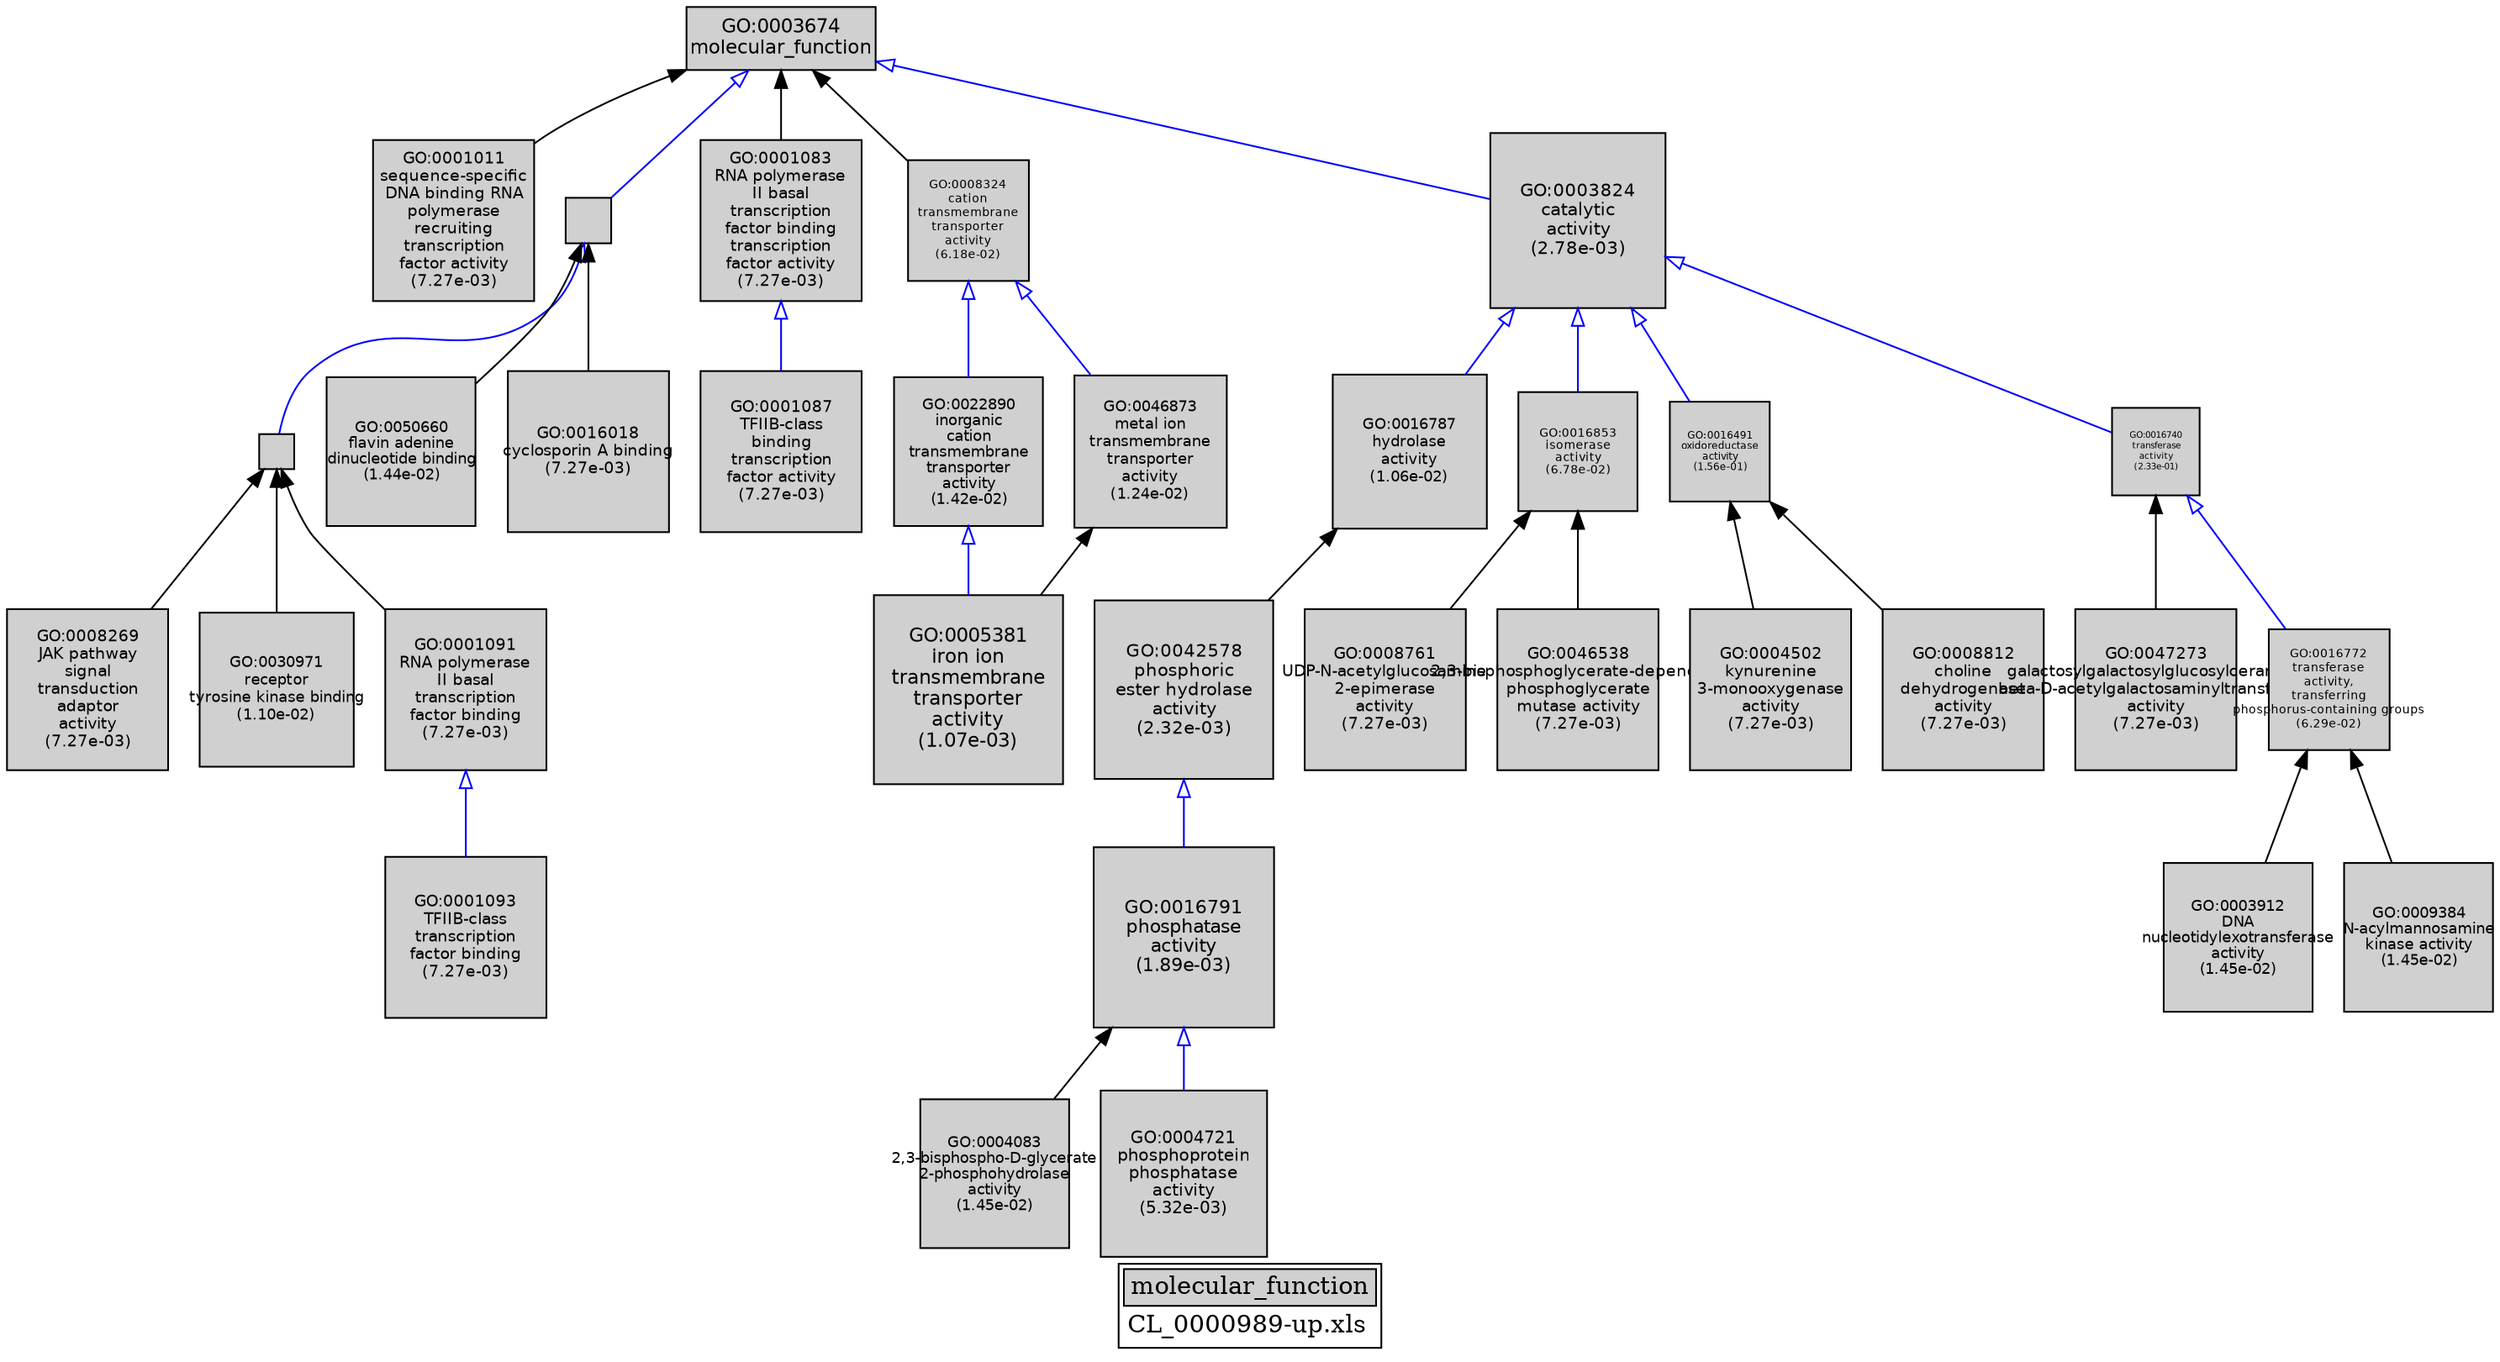 digraph "molecular_function" {
graph [ bgcolor = "#FFFFFF", label = <<TABLE COLOR="black" BGCOLOR="white"><TR><TD COLSPAN="2" BGCOLOR="#D0D0D0"><FONT COLOR="black">molecular_function</FONT></TD></TR><TR><TD BORDER="0">CL_0000989-up.xls</TD></TR></TABLE>> ];
node [ fontname = "Helvetica" ];

subgraph "nodes" {

node [ style = "filled", fixedsize = "true", width = 1, shape = "box", fontsize = 9, fillcolor = "#D0D0D0", fontcolor = "black", color = "black" ];

"GO:0022890" [ URL = "#GO:0022890", label = <<TABLE BORDER="0"><TR><TD>GO:0022890<BR/>inorganic<BR/>cation<BR/>transmembrane<BR/>transporter<BR/>activity<BR/>(1.42e-02)</TD></TR></TABLE>>, width = 1.1850086286, shape = "box", fontsize = 8.5320621259, height = 1.1850086286 ];
"GO:0008761" [ URL = "#GO:0008761", label = <<TABLE BORDER="0"><TR><TD>GO:0008761<BR/>UDP-N-acetylglucosamine<BR/>2-epimerase<BR/>activity<BR/>(7.27e-03)</TD></TR></TABLE>>, width = 1.27411726315, shape = "box", fontsize = 9.17364429467, height = 1.27411726315 ];
"GO:0005515" [ URL = "#GO:0005515", label = "", width = 0.280081177005, shape = "box", height = 0.280081177005 ];
"GO:0003674" [ URL = "#GO:0003674", label = <<TABLE BORDER="0"><TR><TD>GO:0003674<BR/>molecular_function</TD></TR></TABLE>>, width = 1.5, shape = "box", fontsize = 10.8 ];
"GO:0016787" [ URL = "#GO:0016787", label = <<TABLE BORDER="0"><TR><TD>GO:0016787<BR/>hydrolase<BR/>activity<BR/>(1.06e-02)</TD></TR></TABLE>>, width = 1.22413218286, shape = "box", fontsize = 8.8137517166, height = 1.22413218286 ];
"GO:0016853" [ URL = "#GO:0016853", label = <<TABLE BORDER="0"><TR><TD>GO:0016853<BR/>isomerase<BR/>activity<BR/>(6.78e-02)</TD></TR></TABLE>>, width = 0.944383657739, shape = "box", fontsize = 6.79956233572, height = 0.944383657739 ];
"GO:0003912" [ URL = "#GO:0003912", label = <<TABLE BORDER="0"><TR><TD>GO:0003912<BR/>DNA<BR/>nucleotidylexotransferase<BR/>activity<BR/>(1.45e-02)</TD></TR></TABLE>>, width = 1.1821299797, shape = "box", fontsize = 8.51133585381, height = 1.1821299797 ];
"GO:0001011" [ URL = "#GO:0001011", label = <<TABLE BORDER="0"><TR><TD>GO:0001011<BR/>sequence-specific<BR/>DNA binding RNA<BR/>polymerase<BR/>recruiting<BR/>transcription<BR/>factor activity<BR/>(7.27e-03)</TD></TR></TABLE>>, width = 1.27411726315, shape = "box", fontsize = 9.17364429467, height = 1.27411726315 ];
"GO:0050660" [ URL = "#GO:0050660", label = <<TABLE BORDER="0"><TR><TD>GO:0050660<BR/>flavin adenine<BR/>dinucleotide binding<BR/>(1.44e-02)</TD></TR></TABLE>>, width = 1.18312807278, shape = "box", fontsize = 8.518522124, height = 1.18312807278 ];
"GO:0005488" [ URL = "#GO:0005488", label = "", width = 0.356475350318, shape = "box", height = 0.356475350318 ];
"GO:0016491" [ URL = "#GO:0016491", label = <<TABLE BORDER="0"><TR><TD>GO:0016491<BR/>oxidoreductase<BR/>activity<BR/>(1.56e-01)</TD></TR></TABLE>>, width = 0.786929772329, shape = "box", fontsize = 5.66589436077, height = 0.786929772329 ];
"GO:0001083" [ URL = "#GO:0001083", label = <<TABLE BORDER="0"><TR><TD>GO:0001083<BR/>RNA polymerase<BR/>II basal<BR/>transcription<BR/>factor binding<BR/>transcription<BR/>factor activity<BR/>(7.27e-03)</TD></TR></TABLE>>, width = 1.27411726315, shape = "box", fontsize = 9.17364429467, height = 1.27411726315 ];
"GO:0009384" [ URL = "#GO:0009384", label = <<TABLE BORDER="0"><TR><TD>GO:0009384<BR/>N-acylmannosamine<BR/>kinase activity<BR/>(1.45e-02)</TD></TR></TABLE>>, width = 1.1821299797, shape = "box", fontsize = 8.51133585381, height = 1.1821299797 ];
"GO:0004083" [ URL = "#GO:0004083", label = <<TABLE BORDER="0"><TR><TD>GO:0004083<BR/>2,3-bisphospho-D-glycerate<BR/>2-phosphohydrolase<BR/>activity<BR/>(1.45e-02)</TD></TR></TABLE>>, width = 1.1821299797, shape = "box", fontsize = 8.51133585381, height = 1.1821299797 ];
"GO:0016740" [ URL = "#GO:0016740", label = <<TABLE BORDER="0"><TR><TD>GO:0016740<BR/>transferase<BR/>activity<BR/>(2.33e-01)</TD></TR></TABLE>>, width = 0.697819297015, shape = "box", fontsize = 5.02429893851, height = 0.697819297015 ];
"GO:0005381" [ URL = "#GO:0005381", label = <<TABLE BORDER="0"><TR><TD>GO:0005381<BR/>iron ion<BR/>transmembrane<BR/>transporter<BR/>activity<BR/>(1.07e-03)</TD></TR></TABLE>>, width = 1.5, shape = "box", fontsize = 10.8, height = 1.5 ];
"GO:0008269" [ URL = "#GO:0008269", label = <<TABLE BORDER="0"><TR><TD>GO:0008269<BR/>JAK pathway<BR/>signal<BR/>transduction<BR/>adaptor<BR/>activity<BR/>(7.27e-03)</TD></TR></TABLE>>, width = 1.27411726315, shape = "box", fontsize = 9.17364429467, height = 1.27411726315 ];
"GO:0008324" [ URL = "#GO:0008324", label = <<TABLE BORDER="0"><TR><TD>GO:0008324<BR/>cation<BR/>transmembrane<BR/>transporter<BR/>activity<BR/>(6.18e-02)</TD></TR></TABLE>>, width = 0.960379860874, shape = "box", fontsize = 6.91473499829, height = 0.960379860874 ];
"GO:0004502" [ URL = "#GO:0004502", label = <<TABLE BORDER="0"><TR><TD>GO:0004502<BR/>kynurenine<BR/>3-monooxygenase<BR/>activity<BR/>(7.27e-03)</TD></TR></TABLE>>, width = 1.27411726315, shape = "box", fontsize = 9.17364429467, height = 1.27411726315 ];
"GO:0016791" [ URL = "#GO:0016791", label = <<TABLE BORDER="0"><TR><TD>GO:0016791<BR/>phosphatase<BR/>activity<BR/>(1.89e-03)</TD></TR></TABLE>>, width = 1.43724879791, shape = "box", fontsize = 10.348191345, height = 1.43724879791 ];
"GO:0047273" [ URL = "#GO:0047273", label = <<TABLE BORDER="0"><TR><TD>GO:0047273<BR/>galactosylgalactosylglucosylceramide<BR/>beta-D-acetylgalactosaminyltransferase<BR/>activity<BR/>(7.27e-03)</TD></TR></TABLE>>, width = 1.27411726315, shape = "box", fontsize = 9.17364429467, height = 1.27411726315 ];
"GO:0004721" [ URL = "#GO:0004721", label = <<TABLE BORDER="0"><TR><TD>GO:0004721<BR/>phosphoprotein<BR/>phosphatase<BR/>activity<BR/>(5.32e-03)</TD></TR></TABLE>>, width = 1.31377020077, shape = "box", fontsize = 9.45914544558, height = 1.31377020077 ];
"GO:0042578" [ URL = "#GO:0042578", label = <<TABLE BORDER="0"><TR><TD>GO:0042578<BR/>phosphoric<BR/>ester hydrolase<BR/>activity<BR/>(2.32e-03)</TD></TR></TABLE>>, width = 1.41357504024, shape = "box", fontsize = 10.1777402897, height = 1.41357504024 ];
"GO:0008812" [ URL = "#GO:0008812", label = <<TABLE BORDER="0"><TR><TD>GO:0008812<BR/>choline<BR/>dehydrogenase<BR/>activity<BR/>(7.27e-03)</TD></TR></TABLE>>, width = 1.27411726315, shape = "box", fontsize = 9.17364429467, height = 1.27411726315 ];
"GO:0046873" [ URL = "#GO:0046873", label = <<TABLE BORDER="0"><TR><TD>GO:0046873<BR/>metal ion<BR/>transmembrane<BR/>transporter<BR/>activity<BR/>(1.24e-02)</TD></TR></TABLE>>, width = 1.20361722897, shape = "box", fontsize = 8.66604404859, height = 1.20361722897 ];
"GO:0016018" [ URL = "#GO:0016018", label = <<TABLE BORDER="0"><TR><TD>GO:0016018<BR/>cyclosporin A binding<BR/>(7.27e-03)</TD></TR></TABLE>>, width = 1.27411726315, shape = "box", fontsize = 9.17364429467, height = 1.27411726315 ];
"GO:0003824" [ URL = "#GO:0003824", label = <<TABLE BORDER="0"><TR><TD>GO:0003824<BR/>catalytic<BR/>activity<BR/>(2.78e-03)</TD></TR></TABLE>>, width = 1.39234248588, shape = "box", fontsize = 10.0248658984, height = 1.39234248588 ];
"GO:0030971" [ URL = "#GO:0030971", label = <<TABLE BORDER="0"><TR><TD>GO:0030971<BR/>receptor<BR/>tyrosine kinase binding<BR/>(1.10e-02)</TD></TR></TABLE>>, width = 1.21965555633, shape = "box", fontsize = 8.78152000555, height = 1.21965555633 ];
"GO:0001087" [ URL = "#GO:0001087", label = <<TABLE BORDER="0"><TR><TD>GO:0001087<BR/>TFIIB-class<BR/>binding<BR/>transcription<BR/>factor activity<BR/>(7.27e-03)</TD></TR></TABLE>>, width = 1.27411726315, shape = "box", fontsize = 9.17364429467, height = 1.27411726315 ];
"GO:0016772" [ URL = "#GO:0016772", label = <<TABLE BORDER="0"><TR><TD>GO:0016772<BR/>transferase<BR/>activity,<BR/>transferring<BR/>phosphorus-containing groups<BR/>(6.29e-02)</TD></TR></TABLE>>, width = 0.957364191413, shape = "box", fontsize = 6.89302217818, height = 0.957364191413 ];
"GO:0001091" [ URL = "#GO:0001091", label = <<TABLE BORDER="0"><TR><TD>GO:0001091<BR/>RNA polymerase<BR/>II basal<BR/>transcription<BR/>factor binding<BR/>(7.27e-03)</TD></TR></TABLE>>, width = 1.27411726315, shape = "box", fontsize = 9.17364429467, height = 1.27411726315 ];
"GO:0001093" [ URL = "#GO:0001093", label = <<TABLE BORDER="0"><TR><TD>GO:0001093<BR/>TFIIB-class<BR/>transcription<BR/>factor binding<BR/>(7.27e-03)</TD></TR></TABLE>>, width = 1.27411726315, shape = "box", fontsize = 9.17364429467, height = 1.27411726315 ];
"GO:0046538" [ URL = "#GO:0046538", label = <<TABLE BORDER="0"><TR><TD>GO:0046538<BR/>2,3-bisphosphoglycerate-dependent<BR/>phosphoglycerate<BR/>mutase activity<BR/>(7.27e-03)</TD></TR></TABLE>>, width = 1.27411726315, shape = "box", fontsize = 9.17364429467, height = 1.27411726315 ];
}
subgraph "edges" {


edge [ dir = "back", weight = 1 ];
subgraph "regulates" {


edge [ color = "cyan", arrowtail = "none" ];
subgraph "positive" {


edge [ color = "green", arrowtail = "vee" ];
}
subgraph "negative" {


edge [ color = "red", arrowtail = "tee" ];
}
}
subgraph "part_of" {


edge [ color = "purple", arrowtail = "diamond", weight = 2.5 ];
}
subgraph "is_a" {


edge [ color = "blue", arrowtail = "empty", weight = 5.0 ];
"GO:0008324" -> "GO:0046873";
"GO:0042578" -> "GO:0016791";
"GO:0001083" -> "GO:0001087";
"GO:0003824" -> "GO:0016787";
"GO:0016740" -> "GO:0016772";
"GO:0003674" -> "GO:0005488";
"GO:0003824" -> "GO:0016740";
"GO:0003674" -> "GO:0003824";
"GO:0003824" -> "GO:0016853";
"GO:0008324" -> "GO:0022890";
"GO:0003824" -> "GO:0016491";
"GO:0005488" -> "GO:0005515";
"GO:0022890" -> "GO:0005381";
"GO:0001091" -> "GO:0001093";
"GO:0016791" -> "GO:0004721";
}
"GO:0016787" -> "GO:0042578";
"GO:0016772" -> "GO:0009384";
"GO:0005515" -> "GO:0008269";
"GO:0005488" -> "GO:0050660";
"GO:0005515" -> "GO:0030971";
"GO:0005488" -> "GO:0016018";
"GO:0016853" -> "GO:0046538";
"GO:0016772" -> "GO:0003912";
"GO:0016491" -> "GO:0004502";
"GO:0016491" -> "GO:0008812";
"GO:0016853" -> "GO:0008761";
"GO:0046873" -> "GO:0005381";
"GO:0003674" -> "GO:0001083";
"GO:0003674" -> "GO:0001011";
"GO:0005515" -> "GO:0001091";
"GO:0016791" -> "GO:0004083";
"GO:0016740" -> "GO:0047273";
"GO:0003674" -> "GO:0008324";
}
}
